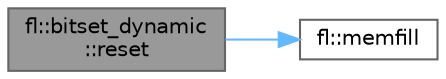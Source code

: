 digraph "fl::bitset_dynamic::reset"
{
 // INTERACTIVE_SVG=YES
 // LATEX_PDF_SIZE
  bgcolor="transparent";
  edge [fontname=Helvetica,fontsize=10,labelfontname=Helvetica,labelfontsize=10];
  node [fontname=Helvetica,fontsize=10,shape=box,height=0.2,width=0.4];
  rankdir="LR";
  Node1 [id="Node000001",label="fl::bitset_dynamic\l::reset",height=0.2,width=0.4,color="gray40", fillcolor="grey60", style="filled", fontcolor="black",tooltip=" "];
  Node1 -> Node2 [id="edge1_Node000001_Node000002",color="steelblue1",style="solid",tooltip=" "];
  Node2 [id="Node000002",label="fl::memfill",height=0.2,width=0.4,color="grey40", fillcolor="white", style="filled",URL="$d4/d36/namespacefl_a4b8a9d50bb843c25b6392094c34e7fb1.html#a4b8a9d50bb843c25b6392094c34e7fb1",tooltip=" "];
}
